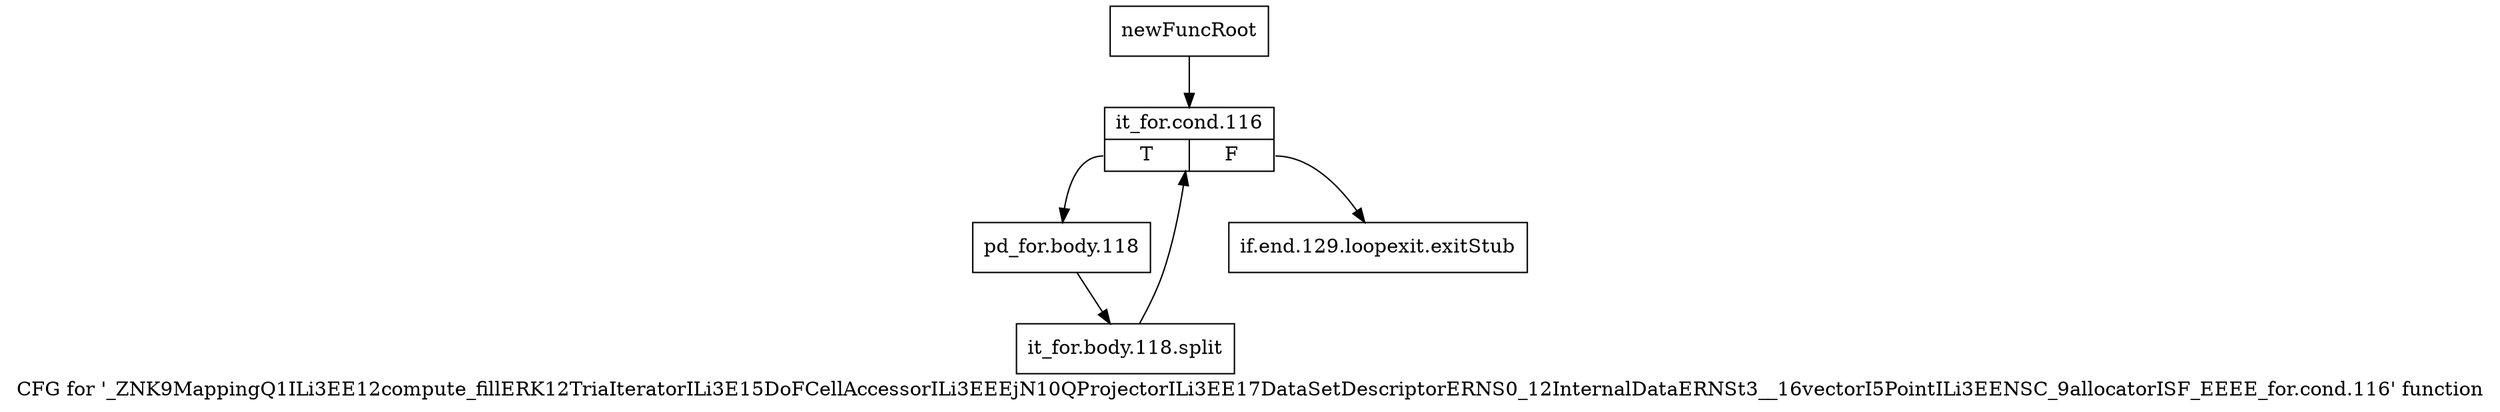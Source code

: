 digraph "CFG for '_ZNK9MappingQ1ILi3EE12compute_fillERK12TriaIteratorILi3E15DoFCellAccessorILi3EEEjN10QProjectorILi3EE17DataSetDescriptorERNS0_12InternalDataERNSt3__16vectorI5PointILi3EENSC_9allocatorISF_EEEE_for.cond.116' function" {
	label="CFG for '_ZNK9MappingQ1ILi3EE12compute_fillERK12TriaIteratorILi3E15DoFCellAccessorILi3EEEjN10QProjectorILi3EE17DataSetDescriptorERNS0_12InternalDataERNSt3__16vectorI5PointILi3EENSC_9allocatorISF_EEEE_for.cond.116' function";

	Node0x94b4440 [shape=record,label="{newFuncRoot}"];
	Node0x94b4440 -> Node0x94b44e0;
	Node0x94b4490 [shape=record,label="{if.end.129.loopexit.exitStub}"];
	Node0x94b44e0 [shape=record,label="{it_for.cond.116|{<s0>T|<s1>F}}"];
	Node0x94b44e0:s0 -> Node0x94b4530;
	Node0x94b44e0:s1 -> Node0x94b4490;
	Node0x94b4530 [shape=record,label="{pd_for.body.118}"];
	Node0x94b4530 -> Node0xb639870;
	Node0xb639870 [shape=record,label="{it_for.body.118.split}"];
	Node0xb639870 -> Node0x94b44e0;
}
